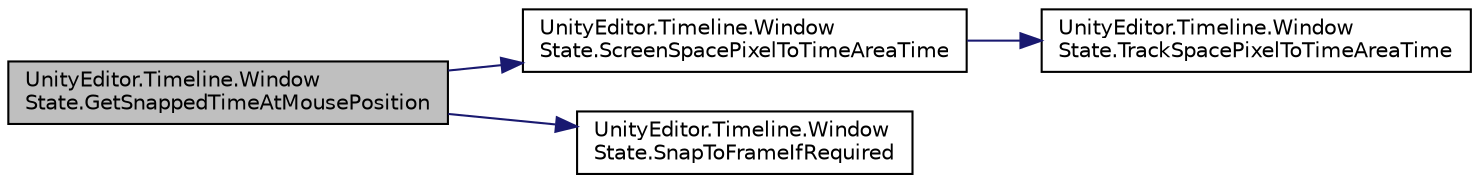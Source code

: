 digraph "UnityEditor.Timeline.WindowState.GetSnappedTimeAtMousePosition"
{
 // LATEX_PDF_SIZE
  edge [fontname="Helvetica",fontsize="10",labelfontname="Helvetica",labelfontsize="10"];
  node [fontname="Helvetica",fontsize="10",shape=record];
  rankdir="LR";
  Node1 [label="UnityEditor.Timeline.Window\lState.GetSnappedTimeAtMousePosition",height=0.2,width=0.4,color="black", fillcolor="grey75", style="filled", fontcolor="black",tooltip=" "];
  Node1 -> Node2 [color="midnightblue",fontsize="10",style="solid",fontname="Helvetica"];
  Node2 [label="UnityEditor.Timeline.Window\lState.ScreenSpacePixelToTimeAreaTime",height=0.2,width=0.4,color="black", fillcolor="white", style="filled",URL="$class_unity_editor_1_1_timeline_1_1_window_state.html#ac41637d39607827bf2d4ac1c3c066e6f",tooltip=" "];
  Node2 -> Node3 [color="midnightblue",fontsize="10",style="solid",fontname="Helvetica"];
  Node3 [label="UnityEditor.Timeline.Window\lState.TrackSpacePixelToTimeAreaTime",height=0.2,width=0.4,color="black", fillcolor="white", style="filled",URL="$class_unity_editor_1_1_timeline_1_1_window_state.html#a0beea79158a44ba15b0deffa0a777e9c",tooltip=" "];
  Node1 -> Node4 [color="midnightblue",fontsize="10",style="solid",fontname="Helvetica"];
  Node4 [label="UnityEditor.Timeline.Window\lState.SnapToFrameIfRequired",height=0.2,width=0.4,color="black", fillcolor="white", style="filled",URL="$class_unity_editor_1_1_timeline_1_1_window_state.html#a593ea4f713fdc3298c3fe686e822cbad",tooltip=" "];
}
